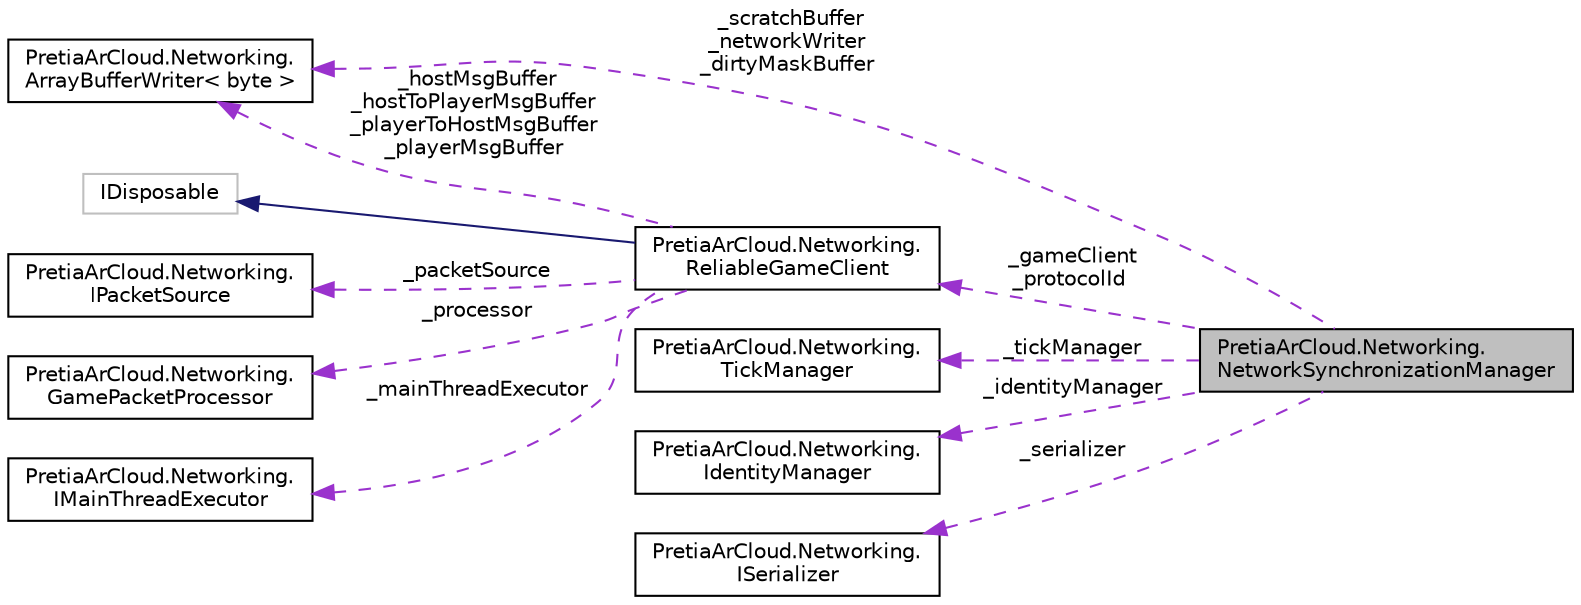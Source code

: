 digraph "PretiaArCloud.Networking.NetworkSynchronizationManager"
{
 // LATEX_PDF_SIZE
  edge [fontname="Helvetica",fontsize="10",labelfontname="Helvetica",labelfontsize="10"];
  node [fontname="Helvetica",fontsize="10",shape=record];
  rankdir="LR";
  Node1 [label="PretiaArCloud.Networking.\lNetworkSynchronizationManager",height=0.2,width=0.4,color="black", fillcolor="grey75", style="filled", fontcolor="black",tooltip=" "];
  Node2 -> Node1 [dir="back",color="darkorchid3",fontsize="10",style="dashed",label=" _gameClient\n_protocolId" ,fontname="Helvetica"];
  Node2 [label="PretiaArCloud.Networking.\lReliableGameClient",height=0.2,width=0.4,color="black", fillcolor="white", style="filled",URL="$classPretiaArCloud_1_1Networking_1_1ReliableGameClient.html",tooltip=" "];
  Node3 -> Node2 [dir="back",color="midnightblue",fontsize="10",style="solid",fontname="Helvetica"];
  Node3 [label="IDisposable",height=0.2,width=0.4,color="grey75", fillcolor="white", style="filled",tooltip=" "];
  Node4 -> Node2 [dir="back",color="darkorchid3",fontsize="10",style="dashed",label=" _hostMsgBuffer\n_hostToPlayerMsgBuffer\n_playerToHostMsgBuffer\n_playerMsgBuffer" ,fontname="Helvetica"];
  Node4 [label="PretiaArCloud.Networking.\lArrayBufferWriter\< byte \>",height=0.2,width=0.4,color="black", fillcolor="white", style="filled",URL="$classPretiaArCloud_1_1Networking_1_1ArrayBufferWriter.html",tooltip=" "];
  Node5 -> Node2 [dir="back",color="darkorchid3",fontsize="10",style="dashed",label=" _processor" ,fontname="Helvetica"];
  Node5 [label="PretiaArCloud.Networking.\lGamePacketProcessor",height=0.2,width=0.4,color="black", fillcolor="white", style="filled",URL="$classPretiaArCloud_1_1Networking_1_1GamePacketProcessor.html",tooltip=" "];
  Node6 -> Node2 [dir="back",color="darkorchid3",fontsize="10",style="dashed",label=" _mainThreadExecutor" ,fontname="Helvetica"];
  Node6 [label="PretiaArCloud.Networking.\lIMainThreadExecutor",height=0.2,width=0.4,color="black", fillcolor="white", style="filled",URL="$interfacePretiaArCloud_1_1Networking_1_1IMainThreadExecutor.html",tooltip=" "];
  Node7 -> Node2 [dir="back",color="darkorchid3",fontsize="10",style="dashed",label=" _packetSource" ,fontname="Helvetica"];
  Node7 [label="PretiaArCloud.Networking.\lIPacketSource",height=0.2,width=0.4,color="black", fillcolor="white", style="filled",URL="$interfacePretiaArCloud_1_1Networking_1_1IPacketSource.html",tooltip=" "];
  Node4 -> Node1 [dir="back",color="darkorchid3",fontsize="10",style="dashed",label=" _scratchBuffer\n_networkWriter\n_dirtyMaskBuffer" ,fontname="Helvetica"];
  Node8 -> Node1 [dir="back",color="darkorchid3",fontsize="10",style="dashed",label=" _tickManager" ,fontname="Helvetica"];
  Node8 [label="PretiaArCloud.Networking.\lTickManager",height=0.2,width=0.4,color="black", fillcolor="white", style="filled",URL="$classPretiaArCloud_1_1Networking_1_1TickManager.html",tooltip=" "];
  Node9 -> Node1 [dir="back",color="darkorchid3",fontsize="10",style="dashed",label=" _identityManager" ,fontname="Helvetica"];
  Node9 [label="PretiaArCloud.Networking.\lIdentityManager",height=0.2,width=0.4,color="black", fillcolor="white", style="filled",URL="$classPretiaArCloud_1_1Networking_1_1IdentityManager.html",tooltip=" "];
  Node10 -> Node1 [dir="back",color="darkorchid3",fontsize="10",style="dashed",label=" _serializer" ,fontname="Helvetica"];
  Node10 [label="PretiaArCloud.Networking.\lISerializer",height=0.2,width=0.4,color="black", fillcolor="white", style="filled",URL="$interfacePretiaArCloud_1_1Networking_1_1ISerializer.html",tooltip=" "];
}
